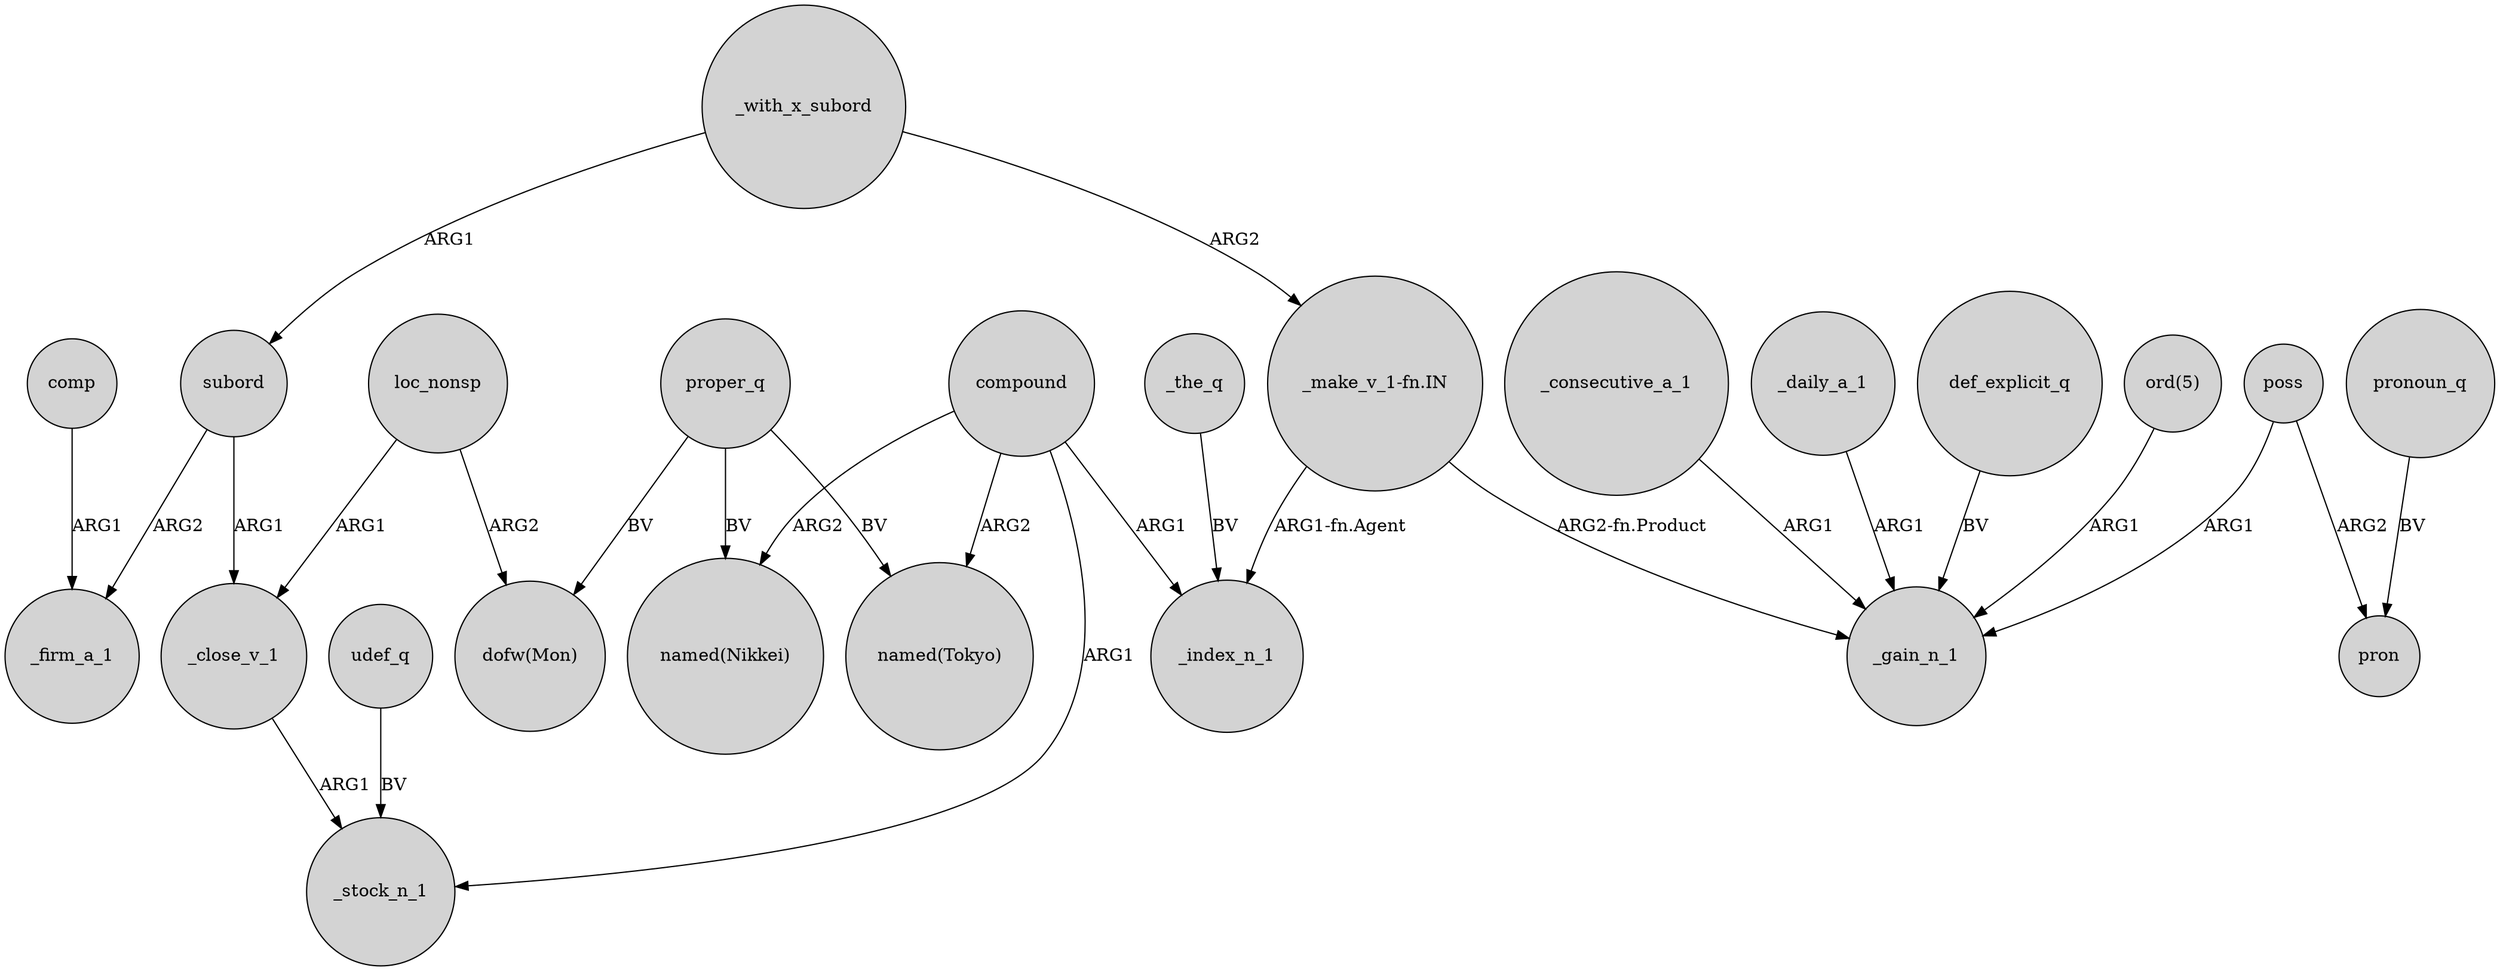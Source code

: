 digraph {
	node [shape=circle style=filled]
	loc_nonsp -> _close_v_1 [label=ARG1]
	compound -> "named(Tokyo)" [label=ARG2]
	_consecutive_a_1 -> _gain_n_1 [label=ARG1]
	"_make_v_1-fn.IN" -> _index_n_1 [label="ARG1-fn.Agent"]
	subord -> _close_v_1 [label=ARG1]
	_close_v_1 -> _stock_n_1 [label=ARG1]
	poss -> pron [label=ARG2]
	subord -> _firm_a_1 [label=ARG2]
	comp -> _firm_a_1 [label=ARG1]
	_with_x_subord -> subord [label=ARG1]
	_daily_a_1 -> _gain_n_1 [label=ARG1]
	def_explicit_q -> _gain_n_1 [label=BV]
	compound -> _stock_n_1 [label=ARG1]
	_with_x_subord -> "_make_v_1-fn.IN" [label=ARG2]
	proper_q -> "named(Tokyo)" [label=BV]
	pronoun_q -> pron [label=BV]
	"_make_v_1-fn.IN" -> _gain_n_1 [label="ARG2-fn.Product"]
	udef_q -> _stock_n_1 [label=BV]
	proper_q -> "named(Nikkei)" [label=BV]
	compound -> "named(Nikkei)" [label=ARG2]
	proper_q -> "dofw(Mon)" [label=BV]
	poss -> _gain_n_1 [label=ARG1]
	"ord(5)" -> _gain_n_1 [label=ARG1]
	_the_q -> _index_n_1 [label=BV]
	loc_nonsp -> "dofw(Mon)" [label=ARG2]
	compound -> _index_n_1 [label=ARG1]
}
